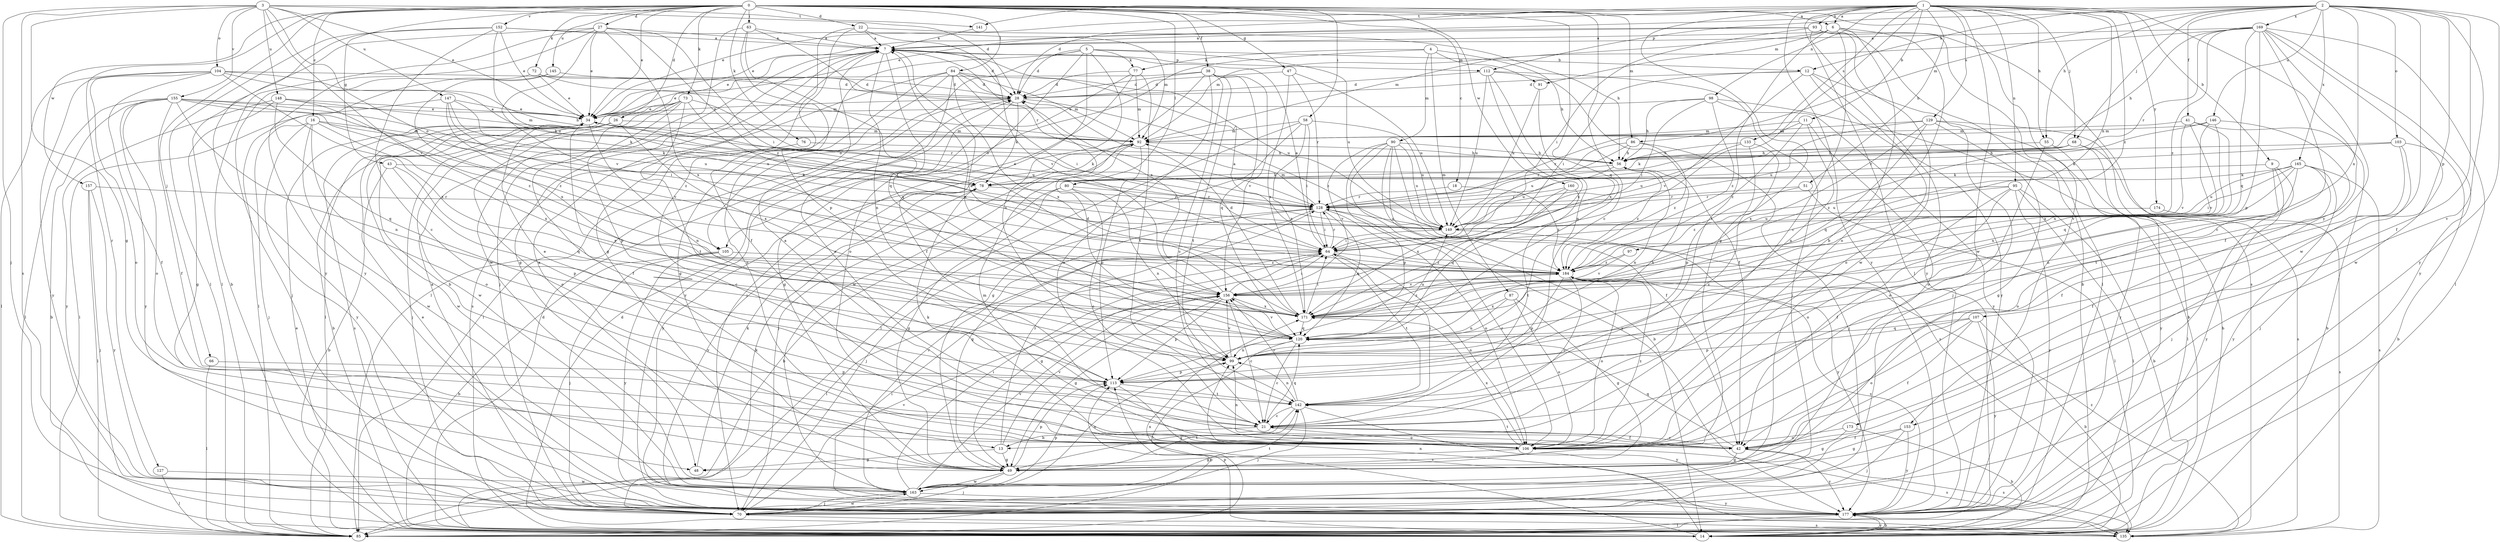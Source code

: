 strict digraph  {
0;
1;
2;
3;
4;
5;
6;
7;
9;
11;
12;
13;
14;
16;
18;
21;
22;
26;
27;
28;
34;
38;
41;
42;
43;
47;
48;
49;
51;
55;
56;
58;
63;
64;
66;
68;
70;
72;
73;
76;
77;
78;
80;
84;
85;
86;
87;
90;
91;
92;
93;
95;
97;
98;
99;
103;
104;
105;
106;
107;
112;
113;
120;
127;
128;
129;
133;
135;
141;
142;
145;
146;
147;
148;
149;
152;
153;
155;
156;
157;
160;
163;
165;
169;
171;
173;
174;
177;
184;
0 -> 6  [label=a];
0 -> 16  [label=c];
0 -> 18  [label=c];
0 -> 21  [label=c];
0 -> 22  [label=d];
0 -> 26  [label=d];
0 -> 27  [label=d];
0 -> 34  [label=e];
0 -> 38  [label=f];
0 -> 43  [label=g];
0 -> 47  [label=g];
0 -> 58  [label=i];
0 -> 63  [label=i];
0 -> 66  [label=j];
0 -> 72  [label=k];
0 -> 73  [label=k];
0 -> 76  [label=k];
0 -> 80  [label=l];
0 -> 84  [label=l];
0 -> 86  [label=m];
0 -> 120  [label=q];
0 -> 127  [label=r];
0 -> 145  [label=u];
0 -> 152  [label=v];
0 -> 153  [label=v];
0 -> 157  [label=w];
0 -> 160  [label=w];
1 -> 6  [label=a];
1 -> 9  [label=b];
1 -> 11  [label=b];
1 -> 28  [label=d];
1 -> 34  [label=e];
1 -> 48  [label=g];
1 -> 51  [label=h];
1 -> 55  [label=h];
1 -> 64  [label=i];
1 -> 68  [label=j];
1 -> 85  [label=l];
1 -> 93  [label=n];
1 -> 95  [label=n];
1 -> 97  [label=n];
1 -> 98  [label=n];
1 -> 129  [label=s];
1 -> 133  [label=s];
1 -> 141  [label=t];
1 -> 163  [label=w];
1 -> 173  [label=y];
1 -> 174  [label=y];
1 -> 177  [label=y];
1 -> 184  [label=z];
2 -> 12  [label=b];
2 -> 34  [label=e];
2 -> 41  [label=f];
2 -> 42  [label=f];
2 -> 55  [label=h];
2 -> 68  [label=j];
2 -> 86  [label=m];
2 -> 103  [label=o];
2 -> 107  [label=p];
2 -> 112  [label=p];
2 -> 146  [label=u];
2 -> 153  [label=v];
2 -> 163  [label=w];
2 -> 165  [label=x];
2 -> 169  [label=x];
2 -> 171  [label=x];
2 -> 177  [label=y];
3 -> 28  [label=d];
3 -> 34  [label=e];
3 -> 48  [label=g];
3 -> 70  [label=j];
3 -> 104  [label=o];
3 -> 105  [label=o];
3 -> 135  [label=s];
3 -> 141  [label=t];
3 -> 147  [label=u];
3 -> 148  [label=u];
3 -> 155  [label=v];
3 -> 156  [label=v];
4 -> 56  [label=h];
4 -> 77  [label=k];
4 -> 87  [label=m];
4 -> 90  [label=m];
4 -> 91  [label=m];
4 -> 105  [label=o];
5 -> 12  [label=b];
5 -> 28  [label=d];
5 -> 42  [label=f];
5 -> 77  [label=k];
5 -> 85  [label=l];
5 -> 99  [label=n];
5 -> 105  [label=o];
5 -> 106  [label=o];
5 -> 149  [label=u];
6 -> 7  [label=a];
6 -> 13  [label=b];
6 -> 21  [label=c];
6 -> 85  [label=l];
6 -> 91  [label=m];
6 -> 92  [label=m];
6 -> 106  [label=o];
6 -> 142  [label=t];
7 -> 28  [label=d];
7 -> 34  [label=e];
7 -> 48  [label=g];
7 -> 70  [label=j];
7 -> 99  [label=n];
7 -> 112  [label=p];
7 -> 120  [label=q];
9 -> 70  [label=j];
9 -> 78  [label=k];
9 -> 106  [label=o];
9 -> 177  [label=y];
11 -> 92  [label=m];
11 -> 99  [label=n];
11 -> 106  [label=o];
11 -> 128  [label=r];
11 -> 184  [label=z];
12 -> 28  [label=d];
12 -> 64  [label=i];
12 -> 70  [label=j];
12 -> 106  [label=o];
12 -> 156  [label=v];
12 -> 177  [label=y];
13 -> 48  [label=g];
13 -> 49  [label=g];
13 -> 128  [label=r];
13 -> 156  [label=v];
14 -> 28  [label=d];
14 -> 34  [label=e];
14 -> 99  [label=n];
14 -> 113  [label=p];
14 -> 171  [label=x];
14 -> 177  [label=y];
16 -> 70  [label=j];
16 -> 78  [label=k];
16 -> 92  [label=m];
16 -> 106  [label=o];
16 -> 163  [label=w];
16 -> 171  [label=x];
16 -> 177  [label=y];
18 -> 128  [label=r];
18 -> 184  [label=z];
21 -> 7  [label=a];
21 -> 13  [label=b];
21 -> 42  [label=f];
21 -> 106  [label=o];
21 -> 120  [label=q];
22 -> 7  [label=a];
22 -> 42  [label=f];
22 -> 49  [label=g];
22 -> 56  [label=h];
22 -> 156  [label=v];
26 -> 13  [label=b];
26 -> 14  [label=b];
26 -> 70  [label=j];
26 -> 92  [label=m];
26 -> 106  [label=o];
26 -> 171  [label=x];
27 -> 7  [label=a];
27 -> 14  [label=b];
27 -> 34  [label=e];
27 -> 64  [label=i];
27 -> 85  [label=l];
27 -> 156  [label=v];
27 -> 171  [label=x];
27 -> 177  [label=y];
27 -> 184  [label=z];
28 -> 34  [label=e];
28 -> 49  [label=g];
28 -> 78  [label=k];
28 -> 85  [label=l];
28 -> 184  [label=z];
34 -> 92  [label=m];
34 -> 99  [label=n];
34 -> 135  [label=s];
34 -> 149  [label=u];
34 -> 163  [label=w];
38 -> 21  [label=c];
38 -> 28  [label=d];
38 -> 34  [label=e];
38 -> 106  [label=o];
38 -> 120  [label=q];
38 -> 142  [label=t];
38 -> 156  [label=v];
38 -> 163  [label=w];
41 -> 14  [label=b];
41 -> 92  [label=m];
41 -> 120  [label=q];
41 -> 156  [label=v];
41 -> 171  [label=x];
42 -> 21  [label=c];
42 -> 49  [label=g];
42 -> 120  [label=q];
42 -> 135  [label=s];
42 -> 177  [label=y];
43 -> 14  [label=b];
43 -> 78  [label=k];
43 -> 113  [label=p];
43 -> 120  [label=q];
47 -> 28  [label=d];
47 -> 128  [label=r];
47 -> 149  [label=u];
47 -> 171  [label=x];
48 -> 78  [label=k];
49 -> 7  [label=a];
49 -> 70  [label=j];
49 -> 113  [label=p];
49 -> 142  [label=t];
49 -> 163  [label=w];
51 -> 85  [label=l];
51 -> 128  [label=r];
51 -> 184  [label=z];
55 -> 56  [label=h];
55 -> 85  [label=l];
55 -> 106  [label=o];
56 -> 78  [label=k];
56 -> 99  [label=n];
56 -> 149  [label=u];
56 -> 184  [label=z];
58 -> 49  [label=g];
58 -> 64  [label=i];
58 -> 85  [label=l];
58 -> 92  [label=m];
58 -> 149  [label=u];
58 -> 171  [label=x];
63 -> 7  [label=a];
63 -> 113  [label=p];
63 -> 120  [label=q];
63 -> 128  [label=r];
63 -> 163  [label=w];
64 -> 7  [label=a];
64 -> 49  [label=g];
64 -> 85  [label=l];
64 -> 106  [label=o];
64 -> 128  [label=r];
64 -> 142  [label=t];
64 -> 184  [label=z];
66 -> 85  [label=l];
66 -> 113  [label=p];
68 -> 56  [label=h];
68 -> 78  [label=k];
68 -> 135  [label=s];
68 -> 177  [label=y];
68 -> 184  [label=z];
70 -> 7  [label=a];
70 -> 78  [label=k];
70 -> 135  [label=s];
70 -> 156  [label=v];
70 -> 163  [label=w];
72 -> 28  [label=d];
72 -> 34  [label=e];
72 -> 70  [label=j];
72 -> 92  [label=m];
73 -> 34  [label=e];
73 -> 42  [label=f];
73 -> 64  [label=i];
73 -> 85  [label=l];
73 -> 113  [label=p];
73 -> 128  [label=r];
73 -> 142  [label=t];
73 -> 163  [label=w];
76 -> 21  [label=c];
76 -> 56  [label=h];
77 -> 28  [label=d];
77 -> 70  [label=j];
77 -> 92  [label=m];
77 -> 142  [label=t];
77 -> 177  [label=y];
78 -> 128  [label=r];
78 -> 177  [label=y];
80 -> 14  [label=b];
80 -> 21  [label=c];
80 -> 49  [label=g];
80 -> 99  [label=n];
80 -> 128  [label=r];
84 -> 21  [label=c];
84 -> 28  [label=d];
84 -> 49  [label=g];
84 -> 64  [label=i];
84 -> 92  [label=m];
84 -> 106  [label=o];
84 -> 135  [label=s];
84 -> 149  [label=u];
84 -> 171  [label=x];
85 -> 113  [label=p];
86 -> 56  [label=h];
86 -> 70  [label=j];
86 -> 128  [label=r];
86 -> 149  [label=u];
86 -> 184  [label=z];
87 -> 49  [label=g];
87 -> 99  [label=n];
87 -> 106  [label=o];
87 -> 171  [label=x];
90 -> 14  [label=b];
90 -> 42  [label=f];
90 -> 56  [label=h];
90 -> 113  [label=p];
90 -> 135  [label=s];
90 -> 149  [label=u];
90 -> 156  [label=v];
90 -> 177  [label=y];
91 -> 149  [label=u];
91 -> 171  [label=x];
92 -> 56  [label=h];
92 -> 70  [label=j];
92 -> 78  [label=k];
92 -> 113  [label=p];
92 -> 177  [label=y];
93 -> 7  [label=a];
93 -> 14  [label=b];
93 -> 34  [label=e];
93 -> 64  [label=i];
93 -> 135  [label=s];
93 -> 163  [label=w];
93 -> 177  [label=y];
95 -> 14  [label=b];
95 -> 42  [label=f];
95 -> 85  [label=l];
95 -> 106  [label=o];
95 -> 128  [label=r];
95 -> 149  [label=u];
95 -> 177  [label=y];
97 -> 156  [label=v];
97 -> 184  [label=z];
98 -> 14  [label=b];
98 -> 34  [label=e];
98 -> 56  [label=h];
98 -> 64  [label=i];
98 -> 177  [label=y];
98 -> 184  [label=z];
99 -> 34  [label=e];
99 -> 56  [label=h];
99 -> 113  [label=p];
99 -> 156  [label=v];
103 -> 14  [label=b];
103 -> 42  [label=f];
103 -> 56  [label=h];
103 -> 70  [label=j];
103 -> 78  [label=k];
104 -> 28  [label=d];
104 -> 42  [label=f];
104 -> 56  [label=h];
104 -> 78  [label=k];
104 -> 85  [label=l];
104 -> 106  [label=o];
104 -> 171  [label=x];
104 -> 177  [label=y];
105 -> 14  [label=b];
105 -> 70  [label=j];
105 -> 177  [label=y];
105 -> 184  [label=z];
106 -> 49  [label=g];
106 -> 78  [label=k];
106 -> 92  [label=m];
106 -> 99  [label=n];
106 -> 128  [label=r];
106 -> 135  [label=s];
106 -> 142  [label=t];
106 -> 171  [label=x];
106 -> 184  [label=z];
107 -> 14  [label=b];
107 -> 42  [label=f];
107 -> 106  [label=o];
107 -> 113  [label=p];
107 -> 120  [label=q];
107 -> 177  [label=y];
112 -> 28  [label=d];
112 -> 42  [label=f];
112 -> 70  [label=j];
112 -> 99  [label=n];
112 -> 149  [label=u];
112 -> 171  [label=x];
113 -> 34  [label=e];
113 -> 135  [label=s];
113 -> 142  [label=t];
120 -> 7  [label=a];
120 -> 21  [label=c];
120 -> 28  [label=d];
120 -> 85  [label=l];
120 -> 99  [label=n];
120 -> 149  [label=u];
120 -> 156  [label=v];
127 -> 85  [label=l];
127 -> 163  [label=w];
128 -> 34  [label=e];
128 -> 49  [label=g];
128 -> 64  [label=i];
128 -> 70  [label=j];
128 -> 92  [label=m];
128 -> 106  [label=o];
128 -> 120  [label=q];
128 -> 149  [label=u];
129 -> 14  [label=b];
129 -> 49  [label=g];
129 -> 92  [label=m];
129 -> 120  [label=q];
129 -> 149  [label=u];
129 -> 171  [label=x];
129 -> 177  [label=y];
133 -> 21  [label=c];
133 -> 56  [label=h];
133 -> 113  [label=p];
133 -> 149  [label=u];
135 -> 28  [label=d];
135 -> 64  [label=i];
135 -> 184  [label=z];
141 -> 7  [label=a];
142 -> 21  [label=c];
142 -> 49  [label=g];
142 -> 64  [label=i];
142 -> 70  [label=j];
142 -> 99  [label=n];
142 -> 156  [label=v];
142 -> 177  [label=y];
145 -> 28  [label=d];
145 -> 85  [label=l];
145 -> 171  [label=x];
146 -> 92  [label=m];
146 -> 128  [label=r];
146 -> 142  [label=t];
146 -> 156  [label=v];
146 -> 171  [label=x];
147 -> 34  [label=e];
147 -> 78  [label=k];
147 -> 85  [label=l];
147 -> 149  [label=u];
147 -> 156  [label=v];
147 -> 184  [label=z];
148 -> 34  [label=e];
148 -> 49  [label=g];
148 -> 92  [label=m];
148 -> 120  [label=q];
148 -> 177  [label=y];
148 -> 184  [label=z];
149 -> 64  [label=i];
149 -> 177  [label=y];
152 -> 7  [label=a];
152 -> 21  [label=c];
152 -> 34  [label=e];
152 -> 85  [label=l];
152 -> 92  [label=m];
152 -> 149  [label=u];
152 -> 177  [label=y];
153 -> 42  [label=f];
153 -> 49  [label=g];
153 -> 70  [label=j];
153 -> 177  [label=y];
155 -> 14  [label=b];
155 -> 34  [label=e];
155 -> 42  [label=f];
155 -> 64  [label=i];
155 -> 85  [label=l];
155 -> 99  [label=n];
155 -> 106  [label=o];
155 -> 149  [label=u];
155 -> 177  [label=y];
155 -> 184  [label=z];
156 -> 7  [label=a];
156 -> 21  [label=c];
156 -> 49  [label=g];
156 -> 64  [label=i];
156 -> 113  [label=p];
156 -> 171  [label=x];
157 -> 70  [label=j];
157 -> 85  [label=l];
157 -> 128  [label=r];
157 -> 177  [label=y];
160 -> 120  [label=q];
160 -> 128  [label=r];
160 -> 142  [label=t];
160 -> 171  [label=x];
163 -> 64  [label=i];
163 -> 70  [label=j];
163 -> 99  [label=n];
163 -> 113  [label=p];
163 -> 128  [label=r];
163 -> 142  [label=t];
163 -> 156  [label=v];
163 -> 177  [label=y];
165 -> 42  [label=f];
165 -> 64  [label=i];
165 -> 78  [label=k];
165 -> 99  [label=n];
165 -> 135  [label=s];
165 -> 149  [label=u];
165 -> 171  [label=x];
165 -> 177  [label=y];
169 -> 7  [label=a];
169 -> 21  [label=c];
169 -> 42  [label=f];
169 -> 56  [label=h];
169 -> 85  [label=l];
169 -> 92  [label=m];
169 -> 113  [label=p];
169 -> 120  [label=q];
169 -> 128  [label=r];
169 -> 163  [label=w];
169 -> 177  [label=y];
169 -> 184  [label=z];
171 -> 7  [label=a];
171 -> 28  [label=d];
171 -> 64  [label=i];
171 -> 120  [label=q];
171 -> 184  [label=z];
173 -> 14  [label=b];
173 -> 49  [label=g];
173 -> 106  [label=o];
174 -> 135  [label=s];
174 -> 149  [label=u];
177 -> 14  [label=b];
177 -> 34  [label=e];
177 -> 85  [label=l];
177 -> 184  [label=z];
184 -> 7  [label=a];
184 -> 21  [label=c];
184 -> 106  [label=o];
184 -> 113  [label=p];
184 -> 156  [label=v];
}
